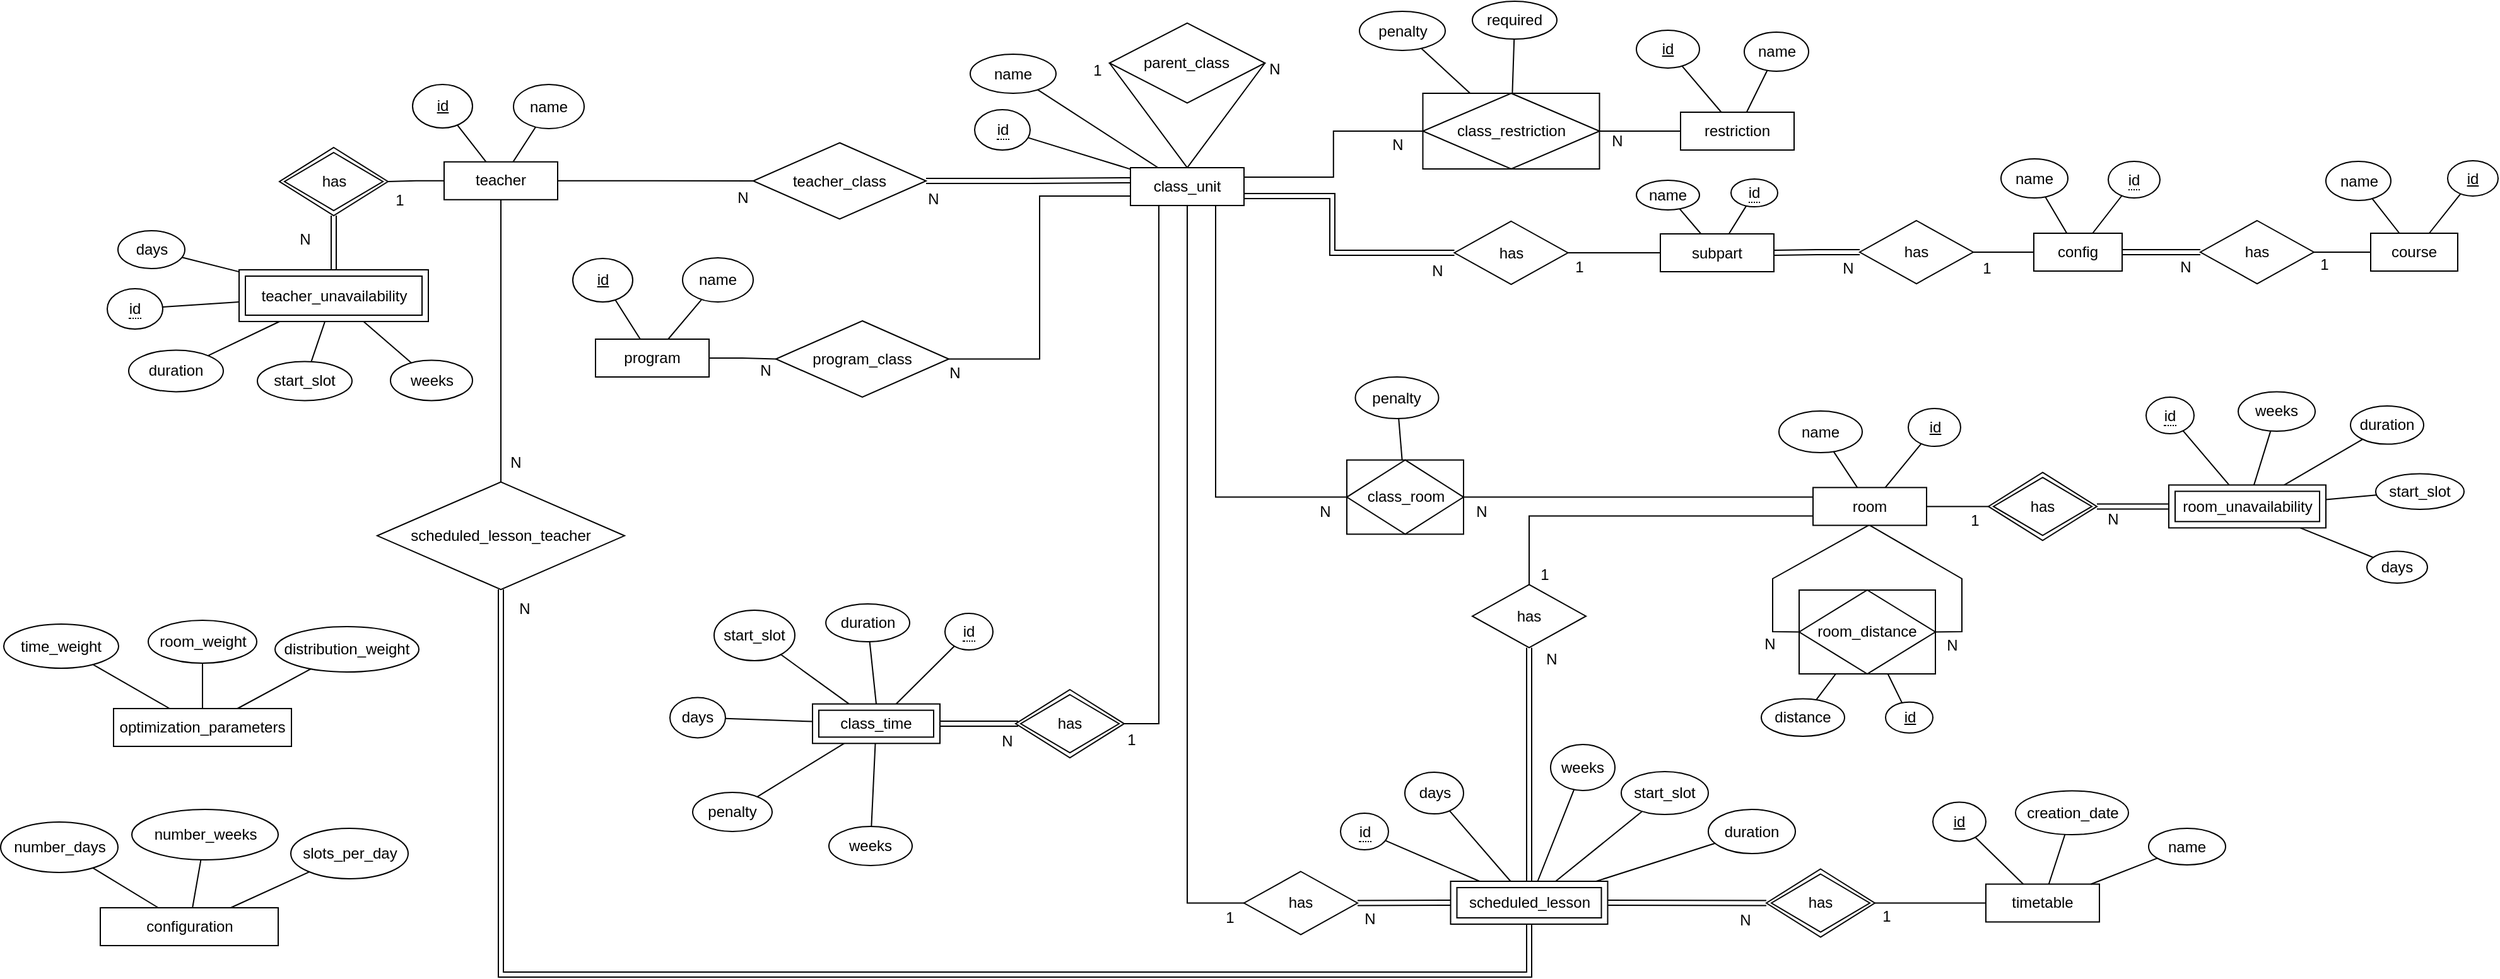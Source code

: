 <mxfile version="26.0.16">
  <diagram name="Page-1" id="pkXf-up6cnqvc38uH5pA">
    <mxGraphModel dx="1434" dy="367" grid="0" gridSize="10" guides="1" tooltips="1" connect="1" arrows="1" fold="1" page="1" pageScale="1" pageWidth="827" pageHeight="1169" math="0" shadow="0">
      <root>
        <mxCell id="0" />
        <mxCell id="1" parent="0" />
        <mxCell id="RfgUkLckM-XOD2t2Phgp-1" value="teacher" style="rounded=0;whiteSpace=wrap;html=1;" parent="1" vertex="1">
          <mxGeometry x="-413" y="139.38" width="90" height="30" as="geometry" />
        </mxCell>
        <mxCell id="RfgUkLckM-XOD2t2Phgp-3" value="timetable" style="rounded=0;whiteSpace=wrap;html=1;" parent="1" vertex="1">
          <mxGeometry x="809" y="712.25" width="90" height="30" as="geometry" />
        </mxCell>
        <mxCell id="RfgUkLckM-XOD2t2Phgp-4" value="name" style="ellipse;whiteSpace=wrap;html=1;" parent="1" vertex="1">
          <mxGeometry x="-358" y="78" width="56" height="35" as="geometry" />
        </mxCell>
        <mxCell id="RfgUkLckM-XOD2t2Phgp-5" value="&lt;u&gt;id&lt;/u&gt;" style="ellipse;whiteSpace=wrap;html=1;" parent="1" vertex="1">
          <mxGeometry x="-438" y="78" width="47.5" height="34.5" as="geometry" />
        </mxCell>
        <mxCell id="RfgUkLckM-XOD2t2Phgp-8" value="" style="endArrow=none;html=1;rounded=0;" parent="1" source="RfgUkLckM-XOD2t2Phgp-5" target="RfgUkLckM-XOD2t2Phgp-1" edge="1">
          <mxGeometry width="50" height="50" relative="1" as="geometry">
            <mxPoint x="-448" y="159" as="sourcePoint" />
            <mxPoint x="-398" y="159" as="targetPoint" />
          </mxGeometry>
        </mxCell>
        <mxCell id="RfgUkLckM-XOD2t2Phgp-9" value="" style="endArrow=none;html=1;rounded=0;" parent="1" source="RfgUkLckM-XOD2t2Phgp-4" target="RfgUkLckM-XOD2t2Phgp-1" edge="1">
          <mxGeometry width="50" height="50" relative="1" as="geometry">
            <mxPoint x="-329.118" y="101.647" as="sourcePoint" />
            <mxPoint x="-364" y="144" as="targetPoint" />
          </mxGeometry>
        </mxCell>
        <mxCell id="RfgUkLckM-XOD2t2Phgp-14" value="&lt;u&gt;id&lt;/u&gt;" style="ellipse;whiteSpace=wrap;html=1;" parent="1" vertex="1">
          <mxGeometry x="767" y="647.25" width="42" height="31" as="geometry" />
        </mxCell>
        <mxCell id="RfgUkLckM-XOD2t2Phgp-19" value="" style="endArrow=none;html=1;rounded=0;" parent="1" source="RfgUkLckM-XOD2t2Phgp-14" target="RfgUkLckM-XOD2t2Phgp-3" edge="1">
          <mxGeometry width="50" height="50" relative="1" as="geometry">
            <mxPoint x="249" y="1077.25" as="sourcePoint" />
            <mxPoint x="251" y="1107.25" as="targetPoint" />
          </mxGeometry>
        </mxCell>
        <mxCell id="bcXNtD89giMIb3jXFdts-14" value="&lt;u&gt;id&lt;/u&gt;" style="ellipse;whiteSpace=wrap;html=1;" parent="1" vertex="1">
          <mxGeometry x="1175" y="138.5" width="40" height="28" as="geometry" />
        </mxCell>
        <mxCell id="bcXNtD89giMIb3jXFdts-15" value="" style="endArrow=none;html=1;rounded=0;" parent="1" source="bcXNtD89giMIb3jXFdts-14" target="_xr7IQGyZNPZx5lYoVPm-3" edge="1">
          <mxGeometry width="50" height="50" relative="1" as="geometry">
            <mxPoint x="471" y="284" as="sourcePoint" />
            <mxPoint x="436" y="340" as="targetPoint" />
          </mxGeometry>
        </mxCell>
        <mxCell id="jiQwkbqRdQQgW2EyC9Wi-4" style="edgeStyle=orthogonalEdgeStyle;rounded=0;orthogonalLoop=1;jettySize=auto;html=1;entryX=0;entryY=0.5;entryDx=0;entryDy=0;endArrow=none;startFill=0;exitX=1;exitY=0.5;exitDx=0;exitDy=0;" parent="1" source="_xr7IQGyZNPZx5lYoVPm-6" target="_xr7IQGyZNPZx5lYoVPm-3" edge="1">
          <mxGeometry relative="1" as="geometry">
            <mxPoint x="1066.0" y="211" as="sourcePoint" />
          </mxGeometry>
        </mxCell>
        <mxCell id="jiQwkbqRdQQgW2EyC9Wi-11" value="N" style="text;html=1;align=center;verticalAlign=middle;whiteSpace=wrap;rounded=0;" parent="1" vertex="1">
          <mxGeometry x="362.75" y="213" width="22.5" height="25" as="geometry" />
        </mxCell>
        <mxCell id="CwpDE3YvrMXc87gRrV8c-2" value="restriction" style="rounded=0;whiteSpace=wrap;html=1;" parent="1" vertex="1">
          <mxGeometry x="567" y="100" width="90" height="30" as="geometry" />
        </mxCell>
        <mxCell id="CwpDE3YvrMXc87gRrV8c-5" value="" style="endArrow=none;html=1;rounded=0;exitX=0;exitY=0.5;exitDx=0;exitDy=0;edgeStyle=orthogonalEdgeStyle;entryX=1;entryY=0.25;entryDx=0;entryDy=0;" parent="1" source="DnB-IcPGnR8jbc4Zhwd8-31" target="_xr7IQGyZNPZx5lYoVPm-7" edge="1">
          <mxGeometry width="50" height="50" relative="1" as="geometry">
            <mxPoint x="355.0" y="115.005" as="sourcePoint" />
            <mxPoint x="234.0" y="149.25" as="targetPoint" />
          </mxGeometry>
        </mxCell>
        <mxCell id="CwpDE3YvrMXc87gRrV8c-6" value="" style="endArrow=none;html=1;rounded=0;entryX=0;entryY=0.5;entryDx=0;entryDy=0;edgeStyle=orthogonalEdgeStyle;exitX=1;exitY=0.5;exitDx=0;exitDy=0;" parent="1" source="DnB-IcPGnR8jbc4Zhwd8-31" target="CwpDE3YvrMXc87gRrV8c-2" edge="1">
          <mxGeometry width="50" height="50" relative="1" as="geometry">
            <mxPoint x="510.5" y="115.005" as="sourcePoint" />
            <mxPoint x="260" y="100" as="targetPoint" />
          </mxGeometry>
        </mxCell>
        <mxCell id="CwpDE3YvrMXc87gRrV8c-9" value="&lt;u&gt;id&lt;/u&gt;" style="ellipse;whiteSpace=wrap;html=1;" parent="1" vertex="1">
          <mxGeometry x="532" y="35" width="50" height="30" as="geometry" />
        </mxCell>
        <mxCell id="CwpDE3YvrMXc87gRrV8c-10" value="" style="endArrow=none;html=1;rounded=0;" parent="1" source="CwpDE3YvrMXc87gRrV8c-9" target="CwpDE3YvrMXc87gRrV8c-2" edge="1">
          <mxGeometry width="50" height="50" relative="1" as="geometry">
            <mxPoint x="299" y="51" as="sourcePoint" />
            <mxPoint x="349" y="1" as="targetPoint" />
          </mxGeometry>
        </mxCell>
        <mxCell id="CwpDE3YvrMXc87gRrV8c-11" value="name" style="ellipse;whiteSpace=wrap;html=1;" parent="1" vertex="1">
          <mxGeometry x="617.5" y="36.5" width="51" height="31" as="geometry" />
        </mxCell>
        <mxCell id="CwpDE3YvrMXc87gRrV8c-12" value="" style="endArrow=none;html=1;rounded=0;" parent="1" source="CwpDE3YvrMXc87gRrV8c-11" target="CwpDE3YvrMXc87gRrV8c-2" edge="1">
          <mxGeometry width="50" height="50" relative="1" as="geometry">
            <mxPoint x="-17" y="-57" as="sourcePoint" />
            <mxPoint x="65" y="-14" as="targetPoint" />
          </mxGeometry>
        </mxCell>
        <mxCell id="xcnXYv3SaFBbOcyUdqIz-3" value="N" style="text;html=1;align=center;verticalAlign=middle;whiteSpace=wrap;rounded=0;" parent="1" vertex="1">
          <mxGeometry x="330.5" y="113" width="23.5" height="25.5" as="geometry" />
        </mxCell>
        <mxCell id="xcnXYv3SaFBbOcyUdqIz-4" value="N" style="text;html=1;align=center;verticalAlign=middle;whiteSpace=wrap;rounded=0;" parent="1" vertex="1">
          <mxGeometry x="506" y="113" width="22" height="20" as="geometry" />
        </mxCell>
        <mxCell id="xcnXYv3SaFBbOcyUdqIz-6" value="room" style="rounded=0;whiteSpace=wrap;html=1;" parent="1" vertex="1">
          <mxGeometry x="672" y="397.69" width="90" height="30" as="geometry" />
        </mxCell>
        <mxCell id="xcnXYv3SaFBbOcyUdqIz-7" value="&lt;u&gt;id&lt;/u&gt;" style="ellipse;whiteSpace=wrap;html=1;" parent="1" vertex="1">
          <mxGeometry x="747.5" y="335" width="41.5" height="30" as="geometry" />
        </mxCell>
        <mxCell id="xcnXYv3SaFBbOcyUdqIz-8" value="" style="endArrow=none;html=1;rounded=0;" parent="1" source="xcnXYv3SaFBbOcyUdqIz-7" target="xcnXYv3SaFBbOcyUdqIz-6" edge="1">
          <mxGeometry width="50" height="50" relative="1" as="geometry">
            <mxPoint x="572" y="417.69" as="sourcePoint" />
            <mxPoint x="632" y="445.69" as="targetPoint" />
          </mxGeometry>
        </mxCell>
        <mxCell id="xcnXYv3SaFBbOcyUdqIz-10" value="" style="endArrow=none;html=1;rounded=0;exitX=0.5;exitY=1;exitDx=0;exitDy=0;entryX=0;entryY=0.5;entryDx=0;entryDy=0;" parent="1" target="DnB-IcPGnR8jbc4Zhwd8-32" edge="1">
          <mxGeometry width="50" height="50" relative="1" as="geometry">
            <mxPoint x="716" y="427.69" as="sourcePoint" />
            <mxPoint x="652" y="506.375" as="targetPoint" />
            <Array as="points">
              <mxPoint x="640" y="470" />
              <mxPoint x="640" y="512" />
            </Array>
          </mxGeometry>
        </mxCell>
        <mxCell id="xcnXYv3SaFBbOcyUdqIz-16" value="" style="endArrow=none;html=1;rounded=0;entryX=1;entryY=0.5;entryDx=0;entryDy=0;edgeStyle=orthogonalEdgeStyle;exitX=0;exitY=0.5;exitDx=0;exitDy=0;" parent="1" source="DnB-IcPGnR8jbc4Zhwd8-22" target="xcnXYv3SaFBbOcyUdqIz-6" edge="1">
          <mxGeometry width="50" height="50" relative="1" as="geometry">
            <mxPoint x="807.5" y="412.69" as="sourcePoint" />
            <mxPoint x="282" y="388.19" as="targetPoint" />
          </mxGeometry>
        </mxCell>
        <mxCell id="xcnXYv3SaFBbOcyUdqIz-18" value="N" style="text;html=1;align=center;verticalAlign=middle;whiteSpace=wrap;rounded=0;" parent="1" vertex="1">
          <mxGeometry x="897" y="409" width="25.5" height="28.69" as="geometry" />
        </mxCell>
        <mxCell id="xcnXYv3SaFBbOcyUdqIz-19" value="1" style="text;html=1;align=center;verticalAlign=middle;whiteSpace=wrap;rounded=0;" parent="1" vertex="1">
          <mxGeometry x="790" y="410" width="21" height="27.69" as="geometry" />
        </mxCell>
        <mxCell id="xcnXYv3SaFBbOcyUdqIz-20" value="start_slot" style="ellipse;whiteSpace=wrap;html=1;" parent="1" vertex="1">
          <mxGeometry x="1118" y="386.69" width="70" height="28.31" as="geometry" />
        </mxCell>
        <mxCell id="xcnXYv3SaFBbOcyUdqIz-21" value="duration" style="ellipse;whiteSpace=wrap;html=1;" parent="1" vertex="1">
          <mxGeometry x="1098" y="333" width="58" height="30.31" as="geometry" />
        </mxCell>
        <mxCell id="xcnXYv3SaFBbOcyUdqIz-22" value="weeks" style="ellipse;whiteSpace=wrap;html=1;" parent="1" vertex="1">
          <mxGeometry x="1009" y="321.69" width="61" height="31.31" as="geometry" />
        </mxCell>
        <mxCell id="xcnXYv3SaFBbOcyUdqIz-23" value="" style="endArrow=none;html=1;rounded=0;" parent="1" source="xcnXYv3SaFBbOcyUdqIz-22" target="DnB-IcPGnR8jbc4Zhwd8-23" edge="1">
          <mxGeometry width="50" height="50" relative="1" as="geometry">
            <mxPoint x="892" y="207.69" as="sourcePoint" />
            <mxPoint x="1033.655" y="395.19" as="targetPoint" />
          </mxGeometry>
        </mxCell>
        <mxCell id="xcnXYv3SaFBbOcyUdqIz-24" value="" style="endArrow=none;html=1;rounded=0;" parent="1" source="xcnXYv3SaFBbOcyUdqIz-21" target="DnB-IcPGnR8jbc4Zhwd8-23" edge="1">
          <mxGeometry width="50" height="50" relative="1" as="geometry">
            <mxPoint x="1032" y="307.69" as="sourcePoint" />
            <mxPoint x="1083.778" y="395.19" as="targetPoint" />
          </mxGeometry>
        </mxCell>
        <mxCell id="xcnXYv3SaFBbOcyUdqIz-25" value="" style="endArrow=none;html=1;rounded=0;" parent="1" source="xcnXYv3SaFBbOcyUdqIz-20" target="DnB-IcPGnR8jbc4Zhwd8-23" edge="1">
          <mxGeometry width="50" height="50" relative="1" as="geometry">
            <mxPoint x="986" y="356.69" as="sourcePoint" />
            <mxPoint x="1102" y="419.982" as="targetPoint" />
          </mxGeometry>
        </mxCell>
        <mxCell id="xcnXYv3SaFBbOcyUdqIz-26" value="N" style="text;html=1;align=center;verticalAlign=middle;whiteSpace=wrap;rounded=0;" parent="1" vertex="1">
          <mxGeometry x="628" y="511" width="20" height="22.5" as="geometry" />
        </mxCell>
        <mxCell id="xcnXYv3SaFBbOcyUdqIz-27" value="N" style="text;html=1;align=center;verticalAlign=middle;whiteSpace=wrap;rounded=0;" parent="1" vertex="1">
          <mxGeometry x="773.5" y="511" width="16.5" height="23.5" as="geometry" />
        </mxCell>
        <mxCell id="xcnXYv3SaFBbOcyUdqIz-33" style="edgeStyle=orthogonalEdgeStyle;rounded=0;orthogonalLoop=1;jettySize=auto;html=1;endArrow=none;startFill=0;entryX=0;entryY=0.5;entryDx=0;entryDy=0;shape=link;exitX=1;exitY=0.75;exitDx=0;exitDy=0;" parent="1" source="_xr7IQGyZNPZx5lYoVPm-7" target="_xr7IQGyZNPZx5lYoVPm-4" edge="1">
          <mxGeometry relative="1" as="geometry">
            <mxPoint x="241" y="203" as="sourcePoint" />
            <mxPoint x="389.75" y="212.0" as="targetPoint" />
            <Array as="points">
              <mxPoint x="291" y="167" />
              <mxPoint x="291" y="212" />
            </Array>
          </mxGeometry>
        </mxCell>
        <mxCell id="xcnXYv3SaFBbOcyUdqIz-34" value="1" style="text;html=1;align=center;verticalAlign=middle;whiteSpace=wrap;rounded=0;" parent="1" vertex="1">
          <mxGeometry x="477" y="210" width="20" height="26" as="geometry" />
        </mxCell>
        <mxCell id="xcnXYv3SaFBbOcyUdqIz-41" value="creation_date" style="ellipse;whiteSpace=wrap;html=1;" parent="1" vertex="1">
          <mxGeometry x="832.5" y="638.25" width="89.5" height="34.75" as="geometry" />
        </mxCell>
        <mxCell id="xcnXYv3SaFBbOcyUdqIz-42" value="" style="endArrow=none;html=1;rounded=0;" parent="1" source="RfgUkLckM-XOD2t2Phgp-3" target="xcnXYv3SaFBbOcyUdqIz-41" edge="1">
          <mxGeometry width="50" height="50" relative="1" as="geometry">
            <mxPoint x="229" y="1127.25" as="sourcePoint" />
            <mxPoint x="162" y="1170.25" as="targetPoint" />
          </mxGeometry>
        </mxCell>
        <mxCell id="xcnXYv3SaFBbOcyUdqIz-44" value="" style="endArrow=none;html=1;rounded=0;" parent="1" source="DnB-IcPGnR8jbc4Zhwd8-24" target="DnB-IcPGnR8jbc4Zhwd8-23" edge="1">
          <mxGeometry width="50" height="50" relative="1" as="geometry">
            <mxPoint x="978.883" y="355.054" as="sourcePoint" />
            <mxPoint x="1013.184" y="395.19" as="targetPoint" />
          </mxGeometry>
        </mxCell>
        <mxCell id="xcnXYv3SaFBbOcyUdqIz-53" value="N" style="text;html=1;align=center;verticalAlign=middle;whiteSpace=wrap;rounded=0;" parent="1" vertex="1">
          <mxGeometry x="606" y="729" width="25" height="24.25" as="geometry" />
        </mxCell>
        <mxCell id="xcnXYv3SaFBbOcyUdqIz-54" value="1" style="text;html=1;align=center;verticalAlign=middle;whiteSpace=wrap;rounded=0;" parent="1" vertex="1">
          <mxGeometry x="719" y="725.25" width="23" height="25.75" as="geometry" />
        </mxCell>
        <mxCell id="xcnXYv3SaFBbOcyUdqIz-56" value="start_slot" style="ellipse;whiteSpace=wrap;html=1;" parent="1" vertex="1">
          <mxGeometry x="-561" y="297.69" width="75" height="31" as="geometry" />
        </mxCell>
        <mxCell id="xcnXYv3SaFBbOcyUdqIz-57" value="duration" style="ellipse;whiteSpace=wrap;html=1;" parent="1" vertex="1">
          <mxGeometry x="-663" y="288.69" width="75" height="33" as="geometry" />
        </mxCell>
        <mxCell id="xcnXYv3SaFBbOcyUdqIz-58" value="weeks" style="ellipse;whiteSpace=wrap;html=1;" parent="1" vertex="1">
          <mxGeometry x="-455.5" y="296.69" width="65" height="32" as="geometry" />
        </mxCell>
        <mxCell id="xcnXYv3SaFBbOcyUdqIz-59" value="" style="endArrow=none;html=1;rounded=0;" parent="1" source="xcnXYv3SaFBbOcyUdqIz-58" target="DnB-IcPGnR8jbc4Zhwd8-19" edge="1">
          <mxGeometry width="50" height="50" relative="1" as="geometry">
            <mxPoint x="-632.5" y="47.75" as="sourcePoint" />
            <mxPoint x="-492.651" y="267.75" as="targetPoint" />
          </mxGeometry>
        </mxCell>
        <mxCell id="xcnXYv3SaFBbOcyUdqIz-60" value="" style="endArrow=none;html=1;rounded=0;" parent="1" source="xcnXYv3SaFBbOcyUdqIz-57" target="DnB-IcPGnR8jbc4Zhwd8-19" edge="1">
          <mxGeometry width="50" height="50" relative="1" as="geometry">
            <mxPoint x="-492.5" y="147.75" as="sourcePoint" />
            <mxPoint x="-538.681" y="267.75" as="targetPoint" />
          </mxGeometry>
        </mxCell>
        <mxCell id="xcnXYv3SaFBbOcyUdqIz-61" value="" style="endArrow=none;html=1;rounded=0;" parent="1" source="xcnXYv3SaFBbOcyUdqIz-56" target="DnB-IcPGnR8jbc4Zhwd8-19" edge="1">
          <mxGeometry width="50" height="50" relative="1" as="geometry">
            <mxPoint x="-523.405" y="322.216" as="sourcePoint" />
            <mxPoint x="-511.312" y="267.75" as="targetPoint" />
          </mxGeometry>
        </mxCell>
        <mxCell id="xcnXYv3SaFBbOcyUdqIz-63" value="" style="endArrow=none;html=1;rounded=0;" parent="1" source="DnB-IcPGnR8jbc4Zhwd8-20" target="DnB-IcPGnR8jbc4Zhwd8-19" edge="1">
          <mxGeometry width="50" height="50" relative="1" as="geometry">
            <mxPoint x="-646.061" y="254.839" as="sourcePoint" />
            <mxPoint x="-581" y="253.032" as="targetPoint" />
          </mxGeometry>
        </mxCell>
        <mxCell id="xcnXYv3SaFBbOcyUdqIz-65" style="edgeStyle=orthogonalEdgeStyle;rounded=0;orthogonalLoop=1;jettySize=auto;html=1;endArrow=none;startFill=0;exitX=0;exitY=0.5;exitDx=0;exitDy=0;entryX=1;entryY=0.5;entryDx=0;entryDy=0;" parent="1" source="RfgUkLckM-XOD2t2Phgp-1" target="DnB-IcPGnR8jbc4Zhwd8-17" edge="1">
          <mxGeometry relative="1" as="geometry">
            <mxPoint x="-181" y="384" as="sourcePoint" />
            <mxPoint x="-455" y="159.38" as="targetPoint" />
          </mxGeometry>
        </mxCell>
        <mxCell id="xcnXYv3SaFBbOcyUdqIz-67" value="1" style="text;html=1;align=center;verticalAlign=middle;whiteSpace=wrap;rounded=0;" parent="1" vertex="1">
          <mxGeometry x="-463" y="155" width="30" height="30" as="geometry" />
        </mxCell>
        <mxCell id="xcnXYv3SaFBbOcyUdqIz-68" value="N" style="text;html=1;align=center;verticalAlign=middle;whiteSpace=wrap;rounded=0;" parent="1" vertex="1">
          <mxGeometry x="-538.5" y="186" width="30" height="30" as="geometry" />
        </mxCell>
        <mxCell id="loU6qst1gXyBOw2LhkFR-6" style="edgeStyle=orthogonalEdgeStyle;rounded=0;orthogonalLoop=1;jettySize=auto;html=1;endArrow=none;startFill=0;entryX=0;entryY=0.5;entryDx=0;entryDy=0;exitX=1;exitY=0.5;exitDx=0;exitDy=0;" parent="1" source="_xr7IQGyZNPZx5lYoVPm-5" target="_xr7IQGyZNPZx5lYoVPm-2" edge="1">
          <mxGeometry relative="1" as="geometry">
            <mxPoint x="801.0" y="211" as="sourcePoint" />
            <mxPoint x="847" y="211.5" as="targetPoint" />
          </mxGeometry>
        </mxCell>
        <mxCell id="loU6qst1gXyBOw2LhkFR-9" style="edgeStyle=orthogonalEdgeStyle;rounded=0;orthogonalLoop=1;jettySize=auto;html=1;endArrow=none;startFill=0;exitX=1;exitY=0.5;exitDx=0;exitDy=0;entryX=0;entryY=0.5;entryDx=0;entryDy=0;" parent="1" source="_xr7IQGyZNPZx5lYoVPm-4" target="_xr7IQGyZNPZx5lYoVPm-1" edge="1">
          <mxGeometry relative="1" as="geometry">
            <mxPoint x="475.75" y="212.0" as="sourcePoint" />
            <mxPoint x="557" y="213" as="targetPoint" />
          </mxGeometry>
        </mxCell>
        <mxCell id="loU6qst1gXyBOw2LhkFR-10" value="N" style="text;html=1;align=center;verticalAlign=middle;whiteSpace=wrap;rounded=0;" parent="1" vertex="1">
          <mxGeometry x="687" y="210.5" width="26" height="27" as="geometry" />
        </mxCell>
        <mxCell id="loU6qst1gXyBOw2LhkFR-11" value="1" style="text;html=1;align=center;verticalAlign=middle;whiteSpace=wrap;rounded=0;" parent="1" vertex="1">
          <mxGeometry x="799" y="210" width="22" height="27" as="geometry" />
        </mxCell>
        <mxCell id="loU6qst1gXyBOw2LhkFR-12" value="N" style="text;html=1;align=center;verticalAlign=middle;whiteSpace=wrap;rounded=0;" parent="1" vertex="1">
          <mxGeometry x="954" y="208" width="27" height="29" as="geometry" />
        </mxCell>
        <mxCell id="loU6qst1gXyBOw2LhkFR-13" value="1" style="text;html=1;align=center;verticalAlign=middle;whiteSpace=wrap;rounded=0;" parent="1" vertex="1">
          <mxGeometry x="1066" y="206" width="23" height="30" as="geometry" />
        </mxCell>
        <mxCell id="loU6qst1gXyBOw2LhkFR-14" value="optimization_parameters" style="rounded=0;whiteSpace=wrap;html=1;" parent="1" vertex="1">
          <mxGeometry x="-675" y="573" width="141" height="30" as="geometry" />
        </mxCell>
        <mxCell id="loU6qst1gXyBOw2LhkFR-15" value="time_weight" style="ellipse;whiteSpace=wrap;html=1;" parent="1" vertex="1">
          <mxGeometry x="-762" y="506" width="91" height="35" as="geometry" />
        </mxCell>
        <mxCell id="loU6qst1gXyBOw2LhkFR-16" value="" style="endArrow=none;html=1;rounded=0;" parent="1" source="loU6qst1gXyBOw2LhkFR-15" target="loU6qst1gXyBOw2LhkFR-14" edge="1">
          <mxGeometry width="50" height="50" relative="1" as="geometry">
            <mxPoint x="-727" y="205" as="sourcePoint" />
            <mxPoint x="-641" y="248" as="targetPoint" />
          </mxGeometry>
        </mxCell>
        <mxCell id="loU6qst1gXyBOw2LhkFR-17" value="room_weight" style="ellipse;whiteSpace=wrap;html=1;" parent="1" vertex="1">
          <mxGeometry x="-647.5" y="503" width="86" height="34" as="geometry" />
        </mxCell>
        <mxCell id="loU6qst1gXyBOw2LhkFR-19" value="distribution_weight" style="ellipse;whiteSpace=wrap;html=1;" parent="1" vertex="1">
          <mxGeometry x="-547" y="508" width="114" height="36" as="geometry" />
        </mxCell>
        <mxCell id="loU6qst1gXyBOw2LhkFR-20" value="" style="endArrow=none;html=1;rounded=0;entryX=0.5;entryY=0;entryDx=0;entryDy=0;" parent="1" source="loU6qst1gXyBOw2LhkFR-17" target="loU6qst1gXyBOw2LhkFR-14" edge="1">
          <mxGeometry width="50" height="50" relative="1" as="geometry">
            <mxPoint x="-669" y="550" as="sourcePoint" />
            <mxPoint x="-618" y="583" as="targetPoint" />
          </mxGeometry>
        </mxCell>
        <mxCell id="loU6qst1gXyBOw2LhkFR-21" value="" style="endArrow=none;html=1;rounded=0;" parent="1" source="loU6qst1gXyBOw2LhkFR-19" target="loU6qst1gXyBOw2LhkFR-14" edge="1">
          <mxGeometry width="50" height="50" relative="1" as="geometry">
            <mxPoint x="-593" y="553" as="sourcePoint" />
            <mxPoint x="-594" y="583" as="targetPoint" />
          </mxGeometry>
        </mxCell>
        <mxCell id="loU6qst1gXyBOw2LhkFR-23" value="" style="endArrow=none;html=1;rounded=0;" parent="1" source="DnB-IcPGnR8jbc4Zhwd8-27" target="DnB-IcPGnR8jbc4Zhwd8-26" edge="1">
          <mxGeometry width="50" height="50" relative="1" as="geometry">
            <mxPoint x="327.029" y="677.653" as="sourcePoint" />
            <mxPoint x="410.505" y="712.25" as="targetPoint" />
          </mxGeometry>
        </mxCell>
        <mxCell id="loU6qst1gXyBOw2LhkFR-24" value="days" style="ellipse;whiteSpace=wrap;html=1;" parent="1" vertex="1">
          <mxGeometry x="348.5" y="623.5" width="46.5" height="33" as="geometry" />
        </mxCell>
        <mxCell id="loU6qst1gXyBOw2LhkFR-25" value="weeks" style="ellipse;whiteSpace=wrap;html=1;" parent="1" vertex="1">
          <mxGeometry x="464" y="601.5" width="51" height="36.5" as="geometry" />
        </mxCell>
        <mxCell id="loU6qst1gXyBOw2LhkFR-26" value="start_slot" style="ellipse;whiteSpace=wrap;html=1;" parent="1" vertex="1">
          <mxGeometry x="520" y="623" width="69" height="34" as="geometry" />
        </mxCell>
        <mxCell id="loU6qst1gXyBOw2LhkFR-27" value="configuration" style="rounded=0;whiteSpace=wrap;html=1;" parent="1" vertex="1">
          <mxGeometry x="-685.5" y="731" width="141" height="30" as="geometry" />
        </mxCell>
        <mxCell id="loU6qst1gXyBOw2LhkFR-28" value="slots_per_day" style="ellipse;whiteSpace=wrap;html=1;" parent="1" vertex="1">
          <mxGeometry x="-534.5" y="668" width="93" height="40" as="geometry" />
        </mxCell>
        <mxCell id="loU6qst1gXyBOw2LhkFR-30" value="" style="endArrow=none;html=1;rounded=0;" parent="1" source="loU6qst1gXyBOw2LhkFR-28" target="loU6qst1gXyBOw2LhkFR-27" edge="1">
          <mxGeometry width="50" height="50" relative="1" as="geometry">
            <mxPoint x="-673.5" y="561" as="sourcePoint" />
            <mxPoint x="-622.5" y="594" as="targetPoint" />
          </mxGeometry>
        </mxCell>
        <mxCell id="loU6qst1gXyBOw2LhkFR-31" value="" style="endArrow=none;html=1;rounded=0;" parent="1" source="loU6qst1gXyBOw2LhkFR-24" target="DnB-IcPGnR8jbc4Zhwd8-26" edge="1">
          <mxGeometry width="50" height="50" relative="1" as="geometry">
            <mxPoint x="407" y="687.25" as="sourcePoint" />
            <mxPoint x="434.268" y="712.25" as="targetPoint" />
          </mxGeometry>
        </mxCell>
        <mxCell id="loU6qst1gXyBOw2LhkFR-32" value="" style="endArrow=none;html=1;rounded=0;" parent="1" source="loU6qst1gXyBOw2LhkFR-25" target="DnB-IcPGnR8jbc4Zhwd8-26" edge="1">
          <mxGeometry width="50" height="50" relative="1" as="geometry">
            <mxPoint x="468" y="680.25" as="sourcePoint" />
            <mxPoint x="452.715" y="712.25" as="targetPoint" />
          </mxGeometry>
        </mxCell>
        <mxCell id="loU6qst1gXyBOw2LhkFR-33" value="" style="endArrow=none;html=1;rounded=0;" parent="1" source="loU6qst1gXyBOw2LhkFR-26" target="DnB-IcPGnR8jbc4Zhwd8-26" edge="1">
          <mxGeometry width="50" height="50" relative="1" as="geometry">
            <mxPoint x="548" y="682.25" as="sourcePoint" />
            <mxPoint x="465.274" y="712.25" as="targetPoint" />
          </mxGeometry>
        </mxCell>
        <mxCell id="loU6qst1gXyBOw2LhkFR-34" value="number_days" style="ellipse;whiteSpace=wrap;html=1;" parent="1" vertex="1">
          <mxGeometry x="-764.5" y="663" width="93" height="40" as="geometry" />
        </mxCell>
        <mxCell id="loU6qst1gXyBOw2LhkFR-35" value="" style="endArrow=none;html=1;rounded=0;" parent="1" source="loU6qst1gXyBOw2LhkFR-34" target="loU6qst1gXyBOw2LhkFR-27" edge="1">
          <mxGeometry width="50" height="50" relative="1" as="geometry">
            <mxPoint x="-665.5" y="710" as="sourcePoint" />
            <mxPoint x="-624.5" y="741" as="targetPoint" />
          </mxGeometry>
        </mxCell>
        <mxCell id="loU6qst1gXyBOw2LhkFR-36" value="number_weeks" style="ellipse;whiteSpace=wrap;html=1;" parent="1" vertex="1">
          <mxGeometry x="-660.5" y="653" width="116" height="40" as="geometry" />
        </mxCell>
        <mxCell id="loU6qst1gXyBOw2LhkFR-37" value="" style="endArrow=none;html=1;rounded=0;" parent="1" source="loU6qst1gXyBOw2LhkFR-36" target="loU6qst1gXyBOw2LhkFR-27" edge="1">
          <mxGeometry width="50" height="50" relative="1" as="geometry">
            <mxPoint x="-586.5" y="696" as="sourcePoint" />
            <mxPoint x="-592.5" y="748" as="targetPoint" />
          </mxGeometry>
        </mxCell>
        <mxCell id="loU6qst1gXyBOw2LhkFR-43" style="edgeStyle=orthogonalEdgeStyle;rounded=0;orthogonalLoop=1;jettySize=auto;html=1;endArrow=none;startFill=0;entryX=1;entryY=0.5;entryDx=0;entryDy=0;exitX=0.25;exitY=1;exitDx=0;exitDy=0;" parent="1" source="_xr7IQGyZNPZx5lYoVPm-7" target="DnB-IcPGnR8jbc4Zhwd8-34" edge="1">
          <mxGeometry relative="1" as="geometry">
            <mxPoint x="147.0" y="180" as="sourcePoint" />
            <mxPoint x="125.5" y="477" as="targetPoint" />
          </mxGeometry>
        </mxCell>
        <mxCell id="loU6qst1gXyBOw2LhkFR-44" style="edgeStyle=orthogonalEdgeStyle;rounded=0;orthogonalLoop=1;jettySize=auto;html=1;endArrow=none;startFill=0;entryX=0;entryY=0.5;entryDx=0;entryDy=0;exitX=0.75;exitY=1;exitDx=0;exitDy=0;" parent="1" source="_xr7IQGyZNPZx5lYoVPm-7" target="DnB-IcPGnR8jbc4Zhwd8-33" edge="1">
          <mxGeometry relative="1" as="geometry">
            <mxPoint x="205" y="180" as="sourcePoint" />
            <mxPoint x="276" y="406.005" as="targetPoint" />
          </mxGeometry>
        </mxCell>
        <mxCell id="loU6qst1gXyBOw2LhkFR-47" value="1" style="text;html=1;align=center;verticalAlign=middle;whiteSpace=wrap;rounded=0;" parent="1" vertex="1">
          <mxGeometry x="122" y="588.5" width="20" height="19.5" as="geometry" />
        </mxCell>
        <mxCell id="loU6qst1gXyBOw2LhkFR-48" value="N" style="text;html=1;align=center;verticalAlign=middle;whiteSpace=wrap;rounded=0;" parent="1" vertex="1">
          <mxGeometry x="22" y="588.5" width="23" height="21.5" as="geometry" />
        </mxCell>
        <mxCell id="loU6qst1gXyBOw2LhkFR-51" value="penalty" style="ellipse;whiteSpace=wrap;html=1;" parent="1" vertex="1">
          <mxGeometry x="309.25" y="310" width="66" height="33" as="geometry" />
        </mxCell>
        <mxCell id="loU6qst1gXyBOw2LhkFR-52" value="" style="endArrow=none;html=1;rounded=0;" parent="1" source="loU6qst1gXyBOw2LhkFR-51" target="DnB-IcPGnR8jbc4Zhwd8-33" edge="1">
          <mxGeometry width="50" height="50" relative="1" as="geometry">
            <mxPoint x="-148.5" y="143" as="sourcePoint" />
            <mxPoint x="344.152" y="377.676" as="targetPoint" />
          </mxGeometry>
        </mxCell>
        <mxCell id="loU6qst1gXyBOw2LhkFR-53" value="days" style="ellipse;whiteSpace=wrap;html=1;" parent="1" vertex="1">
          <mxGeometry x="-234" y="564.19" width="44" height="32" as="geometry" />
        </mxCell>
        <mxCell id="loU6qst1gXyBOw2LhkFR-54" value="start_slot" style="ellipse;whiteSpace=wrap;html=1;" parent="1" vertex="1">
          <mxGeometry x="-199" y="495" width="64" height="40" as="geometry" />
        </mxCell>
        <mxCell id="loU6qst1gXyBOw2LhkFR-55" value="duration" style="ellipse;whiteSpace=wrap;html=1;" parent="1" vertex="1">
          <mxGeometry x="-110.44" y="490" width="66.44" height="30" as="geometry" />
        </mxCell>
        <mxCell id="loU6qst1gXyBOw2LhkFR-56" value="weeks" style="ellipse;whiteSpace=wrap;html=1;" parent="1" vertex="1">
          <mxGeometry x="-108" y="666.5" width="66" height="31" as="geometry" />
        </mxCell>
        <mxCell id="loU6qst1gXyBOw2LhkFR-57" value="penalty" style="ellipse;whiteSpace=wrap;html=1;" parent="1" vertex="1">
          <mxGeometry x="-216" y="639.5" width="63" height="31" as="geometry" />
        </mxCell>
        <mxCell id="loU6qst1gXyBOw2LhkFR-58" value="" style="endArrow=none;html=1;rounded=0;" parent="1" source="loU6qst1gXyBOw2LhkFR-53" target="DnB-IcPGnR8jbc4Zhwd8-30" edge="1">
          <mxGeometry width="50" height="50" relative="1" as="geometry">
            <mxPoint x="-72" y="437" as="sourcePoint" />
            <mxPoint x="-140.515" y="577.5" as="targetPoint" />
          </mxGeometry>
        </mxCell>
        <mxCell id="loU6qst1gXyBOw2LhkFR-59" value="" style="endArrow=none;html=1;rounded=0;" parent="1" source="loU6qst1gXyBOw2LhkFR-54" target="DnB-IcPGnR8jbc4Zhwd8-30" edge="1">
          <mxGeometry width="50" height="50" relative="1" as="geometry">
            <mxPoint x="-197" y="567" as="sourcePoint" />
            <mxPoint x="-98.307" y="577.5" as="targetPoint" />
          </mxGeometry>
        </mxCell>
        <mxCell id="loU6qst1gXyBOw2LhkFR-60" value="" style="endArrow=none;html=1;rounded=0;entryX=0.5;entryY=0;entryDx=0;entryDy=0;" parent="1" source="loU6qst1gXyBOw2LhkFR-55" target="DnB-IcPGnR8jbc4Zhwd8-30" edge="1">
          <mxGeometry width="50" height="50" relative="1" as="geometry">
            <mxPoint x="-112" y="568" as="sourcePoint" />
            <mxPoint x="-76.948" y="577.5" as="targetPoint" />
          </mxGeometry>
        </mxCell>
        <mxCell id="loU6qst1gXyBOw2LhkFR-61" value="" style="endArrow=none;html=1;rounded=0;" parent="1" source="loU6qst1gXyBOw2LhkFR-56" target="DnB-IcPGnR8jbc4Zhwd8-30" edge="1">
          <mxGeometry width="50" height="50" relative="1" as="geometry">
            <mxPoint x="-53" y="568" as="sourcePoint" />
            <mxPoint x="-54.789" y="577.5" as="targetPoint" />
          </mxGeometry>
        </mxCell>
        <mxCell id="loU6qst1gXyBOw2LhkFR-62" value="" style="endArrow=none;html=1;rounded=0;" parent="1" source="loU6qst1gXyBOw2LhkFR-57" target="DnB-IcPGnR8jbc4Zhwd8-30" edge="1">
          <mxGeometry width="50" height="50" relative="1" as="geometry">
            <mxPoint x="13" y="565" as="sourcePoint" />
            <mxPoint x="-145" y="601.475" as="targetPoint" />
          </mxGeometry>
        </mxCell>
        <mxCell id="loU6qst1gXyBOw2LhkFR-65" style="edgeStyle=orthogonalEdgeStyle;rounded=0;orthogonalLoop=1;jettySize=auto;html=1;endArrow=none;startFill=0;entryX=1;entryY=0.5;entryDx=0;entryDy=0;exitX=0;exitY=0.25;exitDx=0;exitDy=0;" parent="1" source="xcnXYv3SaFBbOcyUdqIz-6" target="DnB-IcPGnR8jbc4Zhwd8-33" edge="1">
          <mxGeometry relative="1" as="geometry">
            <mxPoint x="540" y="407.69" as="sourcePoint" />
            <mxPoint x="399.25" y="406.005" as="targetPoint" />
          </mxGeometry>
        </mxCell>
        <mxCell id="loU6qst1gXyBOw2LhkFR-66" value="has" style="shape=rhombus;perimeter=rhombusPerimeter;whiteSpace=wrap;html=1;align=center;" parent="1" vertex="1">
          <mxGeometry x="402" y="474.69" width="90" height="50" as="geometry" />
        </mxCell>
        <mxCell id="loU6qst1gXyBOw2LhkFR-67" style="edgeStyle=orthogonalEdgeStyle;rounded=0;orthogonalLoop=1;jettySize=auto;html=1;endArrow=none;startFill=0;exitX=0;exitY=0.75;exitDx=0;exitDy=0;entryX=0.5;entryY=0;entryDx=0;entryDy=0;" parent="1" source="xcnXYv3SaFBbOcyUdqIz-6" target="loU6qst1gXyBOw2LhkFR-66" edge="1">
          <mxGeometry relative="1" as="geometry">
            <mxPoint x="682" y="430.69" as="sourcePoint" />
            <mxPoint x="328" y="430.69" as="targetPoint" />
          </mxGeometry>
        </mxCell>
        <mxCell id="loU6qst1gXyBOw2LhkFR-69" value="N" style="text;html=1;align=center;verticalAlign=middle;whiteSpace=wrap;rounded=0;" parent="1" vertex="1">
          <mxGeometry x="275" y="408" width="21" height="18" as="geometry" />
        </mxCell>
        <mxCell id="loU6qst1gXyBOw2LhkFR-70" value="N" style="text;html=1;align=center;verticalAlign=middle;whiteSpace=wrap;rounded=0;" parent="1" vertex="1">
          <mxGeometry x="397" y="407" width="25" height="19" as="geometry" />
        </mxCell>
        <mxCell id="loU6qst1gXyBOw2LhkFR-72" value="1" style="text;html=1;align=center;verticalAlign=middle;whiteSpace=wrap;rounded=0;" parent="1" vertex="1">
          <mxGeometry x="445.75" y="455" width="27.25" height="24" as="geometry" />
        </mxCell>
        <mxCell id="loU6qst1gXyBOw2LhkFR-73" value="N" style="text;html=1;align=center;verticalAlign=middle;whiteSpace=wrap;rounded=0;movable=1;resizable=1;rotatable=1;deletable=1;editable=1;locked=0;connectable=1;" parent="1" vertex="1">
          <mxGeometry x="453.75" y="524.69" width="22" height="19" as="geometry" />
        </mxCell>
        <mxCell id="loU6qst1gXyBOw2LhkFR-74" value="penalty" style="ellipse;whiteSpace=wrap;html=1;" parent="1" vertex="1">
          <mxGeometry x="312.5" y="20" width="68" height="31" as="geometry" />
        </mxCell>
        <mxCell id="loU6qst1gXyBOw2LhkFR-75" value="required" style="ellipse;whiteSpace=wrap;html=1;" parent="1" vertex="1">
          <mxGeometry x="402" y="12" width="67" height="30" as="geometry" />
        </mxCell>
        <mxCell id="loU6qst1gXyBOw2LhkFR-76" value="" style="endArrow=none;html=1;rounded=0;" parent="1" source="loU6qst1gXyBOw2LhkFR-74" target="DnB-IcPGnR8jbc4Zhwd8-31" edge="1">
          <mxGeometry width="50" height="50" relative="1" as="geometry">
            <mxPoint x="157" y="104" as="sourcePoint" />
            <mxPoint x="405.637" y="90.012" as="targetPoint" />
          </mxGeometry>
        </mxCell>
        <mxCell id="loU6qst1gXyBOw2LhkFR-77" value="" style="endArrow=none;html=1;rounded=0;" parent="1" source="loU6qst1gXyBOw2LhkFR-75" target="DnB-IcPGnR8jbc4Zhwd8-31" edge="1">
          <mxGeometry width="50" height="50" relative="1" as="geometry">
            <mxPoint x="359" y="62" as="sourcePoint" />
            <mxPoint x="433.931" y="77.213" as="targetPoint" />
          </mxGeometry>
        </mxCell>
        <mxCell id="loU6qst1gXyBOw2LhkFR-81" value="" style="endArrow=none;html=1;rounded=0;" parent="1" source="_xr7IQGyZNPZx5lYoVPm-1" target="DnB-IcPGnR8jbc4Zhwd8-11" edge="1">
          <mxGeometry width="50" height="50" relative="1" as="geometry">
            <mxPoint x="609.063" y="194" as="sourcePoint" />
            <mxPoint x="661.618" y="174.566" as="targetPoint" />
          </mxGeometry>
        </mxCell>
        <mxCell id="loU6qst1gXyBOw2LhkFR-82" value="" style="endArrow=none;html=1;rounded=0;" parent="1" source="DnB-IcPGnR8jbc4Zhwd8-12" edge="1" target="_xr7IQGyZNPZx5lYoVPm-2">
          <mxGeometry width="50" height="50" relative="1" as="geometry">
            <mxPoint x="623" y="236" as="sourcePoint" />
            <mxPoint x="880.888" y="198" as="targetPoint" />
          </mxGeometry>
        </mxCell>
        <mxCell id="loU6qst1gXyBOw2LhkFR-83" value="has" style="shape=rhombus;perimeter=rhombusPerimeter;whiteSpace=wrap;html=1;align=center;" parent="1" vertex="1">
          <mxGeometry x="221" y="702.25" width="90" height="50" as="geometry" />
        </mxCell>
        <mxCell id="loU6qst1gXyBOw2LhkFR-85" style="edgeStyle=orthogonalEdgeStyle;rounded=0;orthogonalLoop=1;jettySize=auto;html=1;endArrow=none;startFill=0;exitX=0;exitY=0.5;exitDx=0;exitDy=0;entryX=0.5;entryY=1;entryDx=0;entryDy=0;" parent="1" source="loU6qst1gXyBOw2LhkFR-83" target="_xr7IQGyZNPZx5lYoVPm-7" edge="1">
          <mxGeometry relative="1" as="geometry">
            <mxPoint x="542" y="579" as="sourcePoint" />
            <mxPoint x="176" y="180" as="targetPoint" />
          </mxGeometry>
        </mxCell>
        <mxCell id="loU6qst1gXyBOw2LhkFR-86" value="1" style="text;html=1;align=center;verticalAlign=middle;whiteSpace=wrap;rounded=0;" parent="1" vertex="1">
          <mxGeometry x="198" y="725.75" width="24" height="26.25" as="geometry" />
        </mxCell>
        <mxCell id="loU6qst1gXyBOw2LhkFR-87" value="N" style="text;html=1;align=center;verticalAlign=middle;whiteSpace=wrap;rounded=0;" parent="1" vertex="1">
          <mxGeometry x="306.5" y="726" width="27.5" height="28.25" as="geometry" />
        </mxCell>
        <mxCell id="H9UFSPzHqqpShPV12_aN-1" value="distance" style="ellipse;whiteSpace=wrap;html=1;" parent="1" vertex="1">
          <mxGeometry x="631" y="565.19" width="66" height="29.81" as="geometry" />
        </mxCell>
        <mxCell id="H9UFSPzHqqpShPV12_aN-2" value="" style="endArrow=none;html=1;rounded=0;" parent="1" source="H9UFSPzHqqpShPV12_aN-1" target="DnB-IcPGnR8jbc4Zhwd8-32" edge="1">
          <mxGeometry width="50" height="50" relative="1" as="geometry">
            <mxPoint x="341" y="336.69" as="sourcePoint" />
            <mxPoint x="713.627" y="538.059" as="targetPoint" />
          </mxGeometry>
        </mxCell>
        <mxCell id="34NMFO7QnpSHcD-VDxKC-2" value="teacher_class" style="shape=rhombus;perimeter=rhombusPerimeter;whiteSpace=wrap;html=1;align=center;" parent="1" vertex="1">
          <mxGeometry x="-168" y="124.25" width="137" height="60.5" as="geometry" />
        </mxCell>
        <mxCell id="34NMFO7QnpSHcD-VDxKC-4" style="edgeStyle=orthogonalEdgeStyle;rounded=0;orthogonalLoop=1;jettySize=auto;html=1;endArrow=none;startFill=0;entryX=0;entryY=0.5;entryDx=0;entryDy=0;exitX=1;exitY=0.5;exitDx=0;exitDy=0;bendable=1;" parent="1" source="RfgUkLckM-XOD2t2Phgp-1" target="34NMFO7QnpSHcD-VDxKC-2" edge="1">
          <mxGeometry relative="1" as="geometry">
            <mxPoint x="-272" y="164" as="targetPoint" />
            <mxPoint x="-320" y="163" as="sourcePoint" />
          </mxGeometry>
        </mxCell>
        <mxCell id="34NMFO7QnpSHcD-VDxKC-6" value="" style="endArrow=none;html=1;rounded=0;" parent="1" source="34NMFO7QnpSHcD-VDxKC-8" target="_xr7IQGyZNPZx5lYoVPm-7" edge="1">
          <mxGeometry width="50" height="50" relative="1" as="geometry">
            <mxPoint x="346" y="102" as="sourcePoint" />
            <mxPoint x="118" y="141.486" as="targetPoint" />
          </mxGeometry>
        </mxCell>
        <mxCell id="34NMFO7QnpSHcD-VDxKC-8" value="&lt;span style=&quot;border-bottom: 1px dotted&quot;&gt;id&lt;/span&gt;" style="ellipse;whiteSpace=wrap;html=1;align=center;" parent="1" vertex="1">
          <mxGeometry x="7.5" y="98" width="44" height="32" as="geometry" />
        </mxCell>
        <mxCell id="34NMFO7QnpSHcD-VDxKC-13" value="N" style="text;html=1;align=center;verticalAlign=middle;whiteSpace=wrap;rounded=0;" parent="1" vertex="1">
          <mxGeometry x="-40" y="153.5" width="30" height="30" as="geometry" />
        </mxCell>
        <mxCell id="34NMFO7QnpSHcD-VDxKC-14" value="N" style="text;html=1;align=center;verticalAlign=middle;whiteSpace=wrap;rounded=0;" parent="1" vertex="1">
          <mxGeometry x="-191" y="153" width="30" height="30" as="geometry" />
        </mxCell>
        <mxCell id="JmAegmkjkGi4BVibfBYT-1" value="" style="shape=link;html=1;rounded=0;exitX=0.5;exitY=1;exitDx=0;exitDy=0;entryX=0.5;entryY=0;entryDx=0;entryDy=0;" parent="1" source="DnB-IcPGnR8jbc4Zhwd8-17" target="DnB-IcPGnR8jbc4Zhwd8-19" edge="1">
          <mxGeometry relative="1" as="geometry">
            <mxPoint x="-500" y="184.38" as="sourcePoint" />
            <mxPoint x="-499.045" y="232.75" as="targetPoint" />
          </mxGeometry>
        </mxCell>
        <mxCell id="JmAegmkjkGi4BVibfBYT-5" value="" style="shape=link;html=1;rounded=0;exitX=1;exitY=0.5;exitDx=0;exitDy=0;entryX=0;entryY=0.333;entryDx=0;entryDy=0;entryPerimeter=0;edgeStyle=orthogonalEdgeStyle;" parent="1" source="34NMFO7QnpSHcD-VDxKC-2" target="_xr7IQGyZNPZx5lYoVPm-7" edge="1">
          <mxGeometry relative="1" as="geometry">
            <mxPoint x="-365" y="198" as="sourcePoint" />
            <mxPoint x="118" y="159.5" as="targetPoint" />
          </mxGeometry>
        </mxCell>
        <mxCell id="JmAegmkjkGi4BVibfBYT-6" value="" style="shape=link;html=1;rounded=0;exitX=1;exitY=0.5;exitDx=0;exitDy=0;entryX=0.023;entryY=0.5;entryDx=0;entryDy=0;entryPerimeter=0;" parent="1" source="DnB-IcPGnR8jbc4Zhwd8-30" target="DnB-IcPGnR8jbc4Zhwd8-34" edge="1">
          <mxGeometry relative="1" as="geometry">
            <mxPoint x="-8.75" y="597" as="sourcePoint" />
            <mxPoint x="40.5" y="597" as="targetPoint" />
          </mxGeometry>
        </mxCell>
        <mxCell id="JmAegmkjkGi4BVibfBYT-8" value="" style="shape=link;html=1;rounded=0;entryX=1;entryY=0.5;entryDx=0;entryDy=0;exitX=0;exitY=0.5;exitDx=0;exitDy=0;" parent="1" source="DnB-IcPGnR8jbc4Zhwd8-25" target="DnB-IcPGnR8jbc4Zhwd8-26" edge="1">
          <mxGeometry relative="1" as="geometry">
            <mxPoint x="631" y="727.25" as="sourcePoint" />
            <mxPoint x="516.5" y="727.25" as="targetPoint" />
          </mxGeometry>
        </mxCell>
        <mxCell id="JmAegmkjkGi4BVibfBYT-9" value="" style="shape=link;html=1;rounded=0;entryX=1;entryY=0.5;entryDx=0;entryDy=0;exitX=0;exitY=0.5;exitDx=0;exitDy=0;" parent="1" source="DnB-IcPGnR8jbc4Zhwd8-26" target="loU6qst1gXyBOw2LhkFR-83" edge="1">
          <mxGeometry relative="1" as="geometry">
            <mxPoint x="377.0" y="727.25" as="sourcePoint" />
            <mxPoint x="46" y="801.91" as="targetPoint" />
          </mxGeometry>
        </mxCell>
        <mxCell id="JmAegmkjkGi4BVibfBYT-10" value="" style="shape=link;html=1;rounded=0;entryX=0.5;entryY=0;entryDx=0;entryDy=0;exitX=0.5;exitY=1;exitDx=0;exitDy=0;edgeStyle=orthogonalEdgeStyle;movable=1;resizable=1;rotatable=1;deletable=1;editable=1;locked=0;connectable=1;" parent="1" source="loU6qst1gXyBOw2LhkFR-66" target="DnB-IcPGnR8jbc4Zhwd8-26" edge="1">
          <mxGeometry relative="1" as="geometry">
            <mxPoint x="462" y="621" as="sourcePoint" />
            <mxPoint x="446.75" y="712.25" as="targetPoint" />
          </mxGeometry>
        </mxCell>
        <mxCell id="JmAegmkjkGi4BVibfBYT-12" value="" style="endArrow=none;html=1;rounded=0;entryX=1;entryY=0.5;entryDx=0;entryDy=0;edgeStyle=orthogonalEdgeStyle;exitX=0;exitY=0.5;exitDx=0;exitDy=0;" parent="1" source="RfgUkLckM-XOD2t2Phgp-3" target="DnB-IcPGnR8jbc4Zhwd8-25" edge="1">
          <mxGeometry width="50" height="50" relative="1" as="geometry">
            <mxPoint x="772" y="704.25" as="sourcePoint" />
            <mxPoint x="721" y="727.25" as="targetPoint" />
          </mxGeometry>
        </mxCell>
        <mxCell id="JmAegmkjkGi4BVibfBYT-14" value="" style="shape=link;html=1;rounded=0;entryX=1;entryY=0.5;entryDx=0;entryDy=0;exitX=0;exitY=0.5;exitDx=0;exitDy=0;edgeStyle=orthogonalEdgeStyle;" parent="1" source="_xr7IQGyZNPZx5lYoVPm-6" target="_xr7IQGyZNPZx5lYoVPm-2" edge="1">
          <mxGeometry relative="1" as="geometry">
            <mxPoint x="980" y="211" as="sourcePoint" />
            <mxPoint x="922.5" y="211.5" as="targetPoint" />
          </mxGeometry>
        </mxCell>
        <mxCell id="JmAegmkjkGi4BVibfBYT-15" value="" style="shape=link;html=1;rounded=0;exitX=0;exitY=0.5;exitDx=0;exitDy=0;entryX=1;entryY=0.5;entryDx=0;entryDy=0;edgeStyle=orthogonalEdgeStyle;" parent="1" source="_xr7IQGyZNPZx5lYoVPm-5" target="_xr7IQGyZNPZx5lYoVPm-1" edge="1">
          <mxGeometry relative="1" as="geometry">
            <mxPoint x="715" y="211" as="sourcePoint" />
            <mxPoint x="639" y="213" as="targetPoint" />
          </mxGeometry>
        </mxCell>
        <mxCell id="JmAegmkjkGi4BVibfBYT-16" value="" style="shape=link;html=1;rounded=0;entryX=1;entryY=0.5;entryDx=0;entryDy=0;exitX=0;exitY=0.5;exitDx=0;exitDy=0;" parent="1" source="DnB-IcPGnR8jbc4Zhwd8-23" target="DnB-IcPGnR8jbc4Zhwd8-22" edge="1">
          <mxGeometry relative="1" as="geometry">
            <mxPoint x="952" y="412.69" as="sourcePoint" />
            <mxPoint x="897.5" y="412.69" as="targetPoint" />
          </mxGeometry>
        </mxCell>
        <mxCell id="S6V5yhRo8JijAU2IWsGi-3" value="duration" style="ellipse;whiteSpace=wrap;html=1;" parent="1" vertex="1">
          <mxGeometry x="589" y="653" width="69" height="35" as="geometry" />
        </mxCell>
        <mxCell id="S6V5yhRo8JijAU2IWsGi-4" value="" style="endArrow=none;html=1;rounded=0;" parent="1" source="S6V5yhRo8JijAU2IWsGi-3" target="DnB-IcPGnR8jbc4Zhwd8-26" edge="1">
          <mxGeometry width="50" height="50" relative="1" as="geometry">
            <mxPoint x="555" y="694.25" as="sourcePoint" />
            <mxPoint x="493.468" y="712.25" as="targetPoint" />
          </mxGeometry>
        </mxCell>
        <mxCell id="S6V5yhRo8JijAU2IWsGi-8" value="" style="endArrow=none;html=1;rounded=0;entryX=1;entryY=0.5;entryDx=0;entryDy=0;exitX=0.5;exitY=1;exitDx=0;exitDy=0;" parent="1" source="xcnXYv3SaFBbOcyUdqIz-6" target="DnB-IcPGnR8jbc4Zhwd8-32" edge="1">
          <mxGeometry width="50" height="50" relative="1" as="geometry">
            <mxPoint x="868" y="427.69" as="sourcePoint" />
            <mxPoint x="775.25" y="506.375" as="targetPoint" />
            <Array as="points">
              <mxPoint x="790" y="470" />
              <mxPoint x="790" y="512" />
            </Array>
          </mxGeometry>
        </mxCell>
        <mxCell id="vkLdFg2dgFDLmTg8ppV9-1" value="days" style="ellipse;whiteSpace=wrap;html=1;" parent="1" vertex="1">
          <mxGeometry x="1111" y="448.19" width="48" height="25.31" as="geometry" />
        </mxCell>
        <mxCell id="vkLdFg2dgFDLmTg8ppV9-2" value="" style="endArrow=none;html=1;rounded=0;" parent="1" source="vkLdFg2dgFDLmTg8ppV9-1" target="DnB-IcPGnR8jbc4Zhwd8-23" edge="1">
          <mxGeometry width="50" height="50" relative="1" as="geometry">
            <mxPoint x="991" y="364.69" as="sourcePoint" />
            <mxPoint x="1058.011" y="430.19" as="targetPoint" />
          </mxGeometry>
        </mxCell>
        <mxCell id="vkLdFg2dgFDLmTg8ppV9-4" value="days" style="ellipse;whiteSpace=wrap;html=1;" parent="1" vertex="1">
          <mxGeometry x="-671.5" y="194" width="53" height="30" as="geometry" />
        </mxCell>
        <mxCell id="vkLdFg2dgFDLmTg8ppV9-5" value="" style="endArrow=none;html=1;rounded=0;" parent="1" source="vkLdFg2dgFDLmTg8ppV9-4" target="DnB-IcPGnR8jbc4Zhwd8-19" edge="1">
          <mxGeometry width="50" height="50" relative="1" as="geometry">
            <mxPoint x="-454" y="337" as="sourcePoint" />
            <mxPoint x="-557.983" y="232.75" as="targetPoint" />
          </mxGeometry>
        </mxCell>
        <mxCell id="5OBtpOrzZ91cLJ5HXCoG-1" value="1" style="text;html=1;align=center;verticalAlign=middle;whiteSpace=wrap;rounded=0;" parent="1" vertex="1">
          <mxGeometry x="96.37" y="59" width="18" height="15" as="geometry" />
        </mxCell>
        <mxCell id="5OBtpOrzZ91cLJ5HXCoG-2" value="N" style="text;html=1;align=center;verticalAlign=middle;whiteSpace=wrap;rounded=0;" parent="1" vertex="1">
          <mxGeometry x="237.62" y="58" width="15" height="16" as="geometry" />
        </mxCell>
        <mxCell id="5OBtpOrzZ91cLJ5HXCoG-5" value="parent_class" style="shape=rhombus;perimeter=rhombusPerimeter;whiteSpace=wrap;html=1;align=center;" parent="1" vertex="1">
          <mxGeometry x="114.37" y="29.31" width="123.25" height="63.37" as="geometry" />
        </mxCell>
        <mxCell id="5OBtpOrzZ91cLJ5HXCoG-6" value="" style="endArrow=none;html=1;rounded=0;exitX=0;exitY=0.5;exitDx=0;exitDy=0;entryX=0.5;entryY=0;entryDx=0;entryDy=0;" parent="1" source="5OBtpOrzZ91cLJ5HXCoG-5" target="_xr7IQGyZNPZx5lYoVPm-7" edge="1">
          <mxGeometry width="50" height="50" relative="1" as="geometry">
            <mxPoint x="-248" y="231" as="sourcePoint" />
            <mxPoint x="163.174" y="139" as="targetPoint" />
          </mxGeometry>
        </mxCell>
        <mxCell id="5OBtpOrzZ91cLJ5HXCoG-7" value="" style="endArrow=none;html=1;rounded=0;exitX=1;exitY=0.5;exitDx=0;exitDy=0;entryX=0.5;entryY=0;entryDx=0;entryDy=0;" parent="1" source="5OBtpOrzZ91cLJ5HXCoG-5" target="_xr7IQGyZNPZx5lYoVPm-7" edge="1">
          <mxGeometry width="50" height="50" relative="1" as="geometry">
            <mxPoint x="-238" y="241" as="sourcePoint" />
            <mxPoint x="188.824" y="139" as="targetPoint" />
          </mxGeometry>
        </mxCell>
        <mxCell id="z5VyCaV0rGjMML77XVD9-1" value="scheduled_lesson_teacher" style="shape=rhombus;perimeter=rhombusPerimeter;whiteSpace=wrap;html=1;align=center;" parent="1" vertex="1">
          <mxGeometry x="-466" y="393.31" width="196" height="85.25" as="geometry" />
        </mxCell>
        <mxCell id="z5VyCaV0rGjMML77XVD9-2" value="" style="shape=link;html=1;rounded=0;entryX=0.5;entryY=1;entryDx=0;entryDy=0;exitX=0.5;exitY=1;exitDx=0;exitDy=0;edgeStyle=orthogonalEdgeStyle;" parent="1" source="z5VyCaV0rGjMML77XVD9-1" target="DnB-IcPGnR8jbc4Zhwd8-26" edge="1">
          <mxGeometry relative="1" as="geometry">
            <mxPoint x="-34" y="676" as="sourcePoint" />
            <mxPoint x="446.75" y="742.25" as="targetPoint" />
            <Array as="points">
              <mxPoint x="-368" y="784" />
              <mxPoint x="447" y="784" />
            </Array>
          </mxGeometry>
        </mxCell>
        <mxCell id="z5VyCaV0rGjMML77XVD9-3" value="N" style="text;html=1;align=center;verticalAlign=middle;whiteSpace=wrap;rounded=0;" parent="1" vertex="1">
          <mxGeometry x="-371" y="363.31" width="30" height="30" as="geometry" />
        </mxCell>
        <mxCell id="z5VyCaV0rGjMML77XVD9-4" style="edgeStyle=orthogonalEdgeStyle;rounded=0;orthogonalLoop=1;jettySize=auto;html=1;endArrow=none;startFill=0;exitX=0.5;exitY=1;exitDx=0;exitDy=0;entryX=0.5;entryY=0;entryDx=0;entryDy=0;" parent="1" source="RfgUkLckM-XOD2t2Phgp-1" target="z5VyCaV0rGjMML77XVD9-1" edge="1">
          <mxGeometry relative="1" as="geometry">
            <mxPoint x="-307" y="431.69" as="sourcePoint" />
            <mxPoint x="-403" y="566.69" as="targetPoint" />
          </mxGeometry>
        </mxCell>
        <mxCell id="z5VyCaV0rGjMML77XVD9-5" value="N" style="text;html=1;align=center;verticalAlign=middle;whiteSpace=wrap;rounded=0;" parent="1" vertex="1">
          <mxGeometry x="-364" y="478.56" width="30" height="30" as="geometry" />
        </mxCell>
        <mxCell id="DnB-IcPGnR8jbc4Zhwd8-2" value="name" style="ellipse;whiteSpace=wrap;html=1;" parent="1" vertex="1">
          <mxGeometry x="938" y="668" width="61" height="29" as="geometry" />
        </mxCell>
        <mxCell id="DnB-IcPGnR8jbc4Zhwd8-3" value="" style="endArrow=none;html=1;rounded=0;" parent="1" source="RfgUkLckM-XOD2t2Phgp-3" target="DnB-IcPGnR8jbc4Zhwd8-2" edge="1">
          <mxGeometry width="50" height="50" relative="1" as="geometry">
            <mxPoint x="944" y="575" as="sourcePoint" />
            <mxPoint x="881" y="688" as="targetPoint" />
          </mxGeometry>
        </mxCell>
        <mxCell id="DnB-IcPGnR8jbc4Zhwd8-11" value="&lt;span style=&quot;border-bottom: 1px dotted&quot;&gt;id&lt;/span&gt;" style="ellipse;whiteSpace=wrap;html=1;align=center;" parent="1" vertex="1">
          <mxGeometry x="607" y="153" width="37" height="22" as="geometry" />
        </mxCell>
        <mxCell id="DnB-IcPGnR8jbc4Zhwd8-12" value="&lt;span style=&quot;border-bottom: 1px dotted&quot;&gt;id&lt;/span&gt;" style="ellipse;whiteSpace=wrap;html=1;align=center;" parent="1" vertex="1">
          <mxGeometry x="906" y="139" width="41" height="29" as="geometry" />
        </mxCell>
        <mxCell id="DnB-IcPGnR8jbc4Zhwd8-17" value="has" style="shape=rhombus;double=1;perimeter=rhombusPerimeter;whiteSpace=wrap;html=1;align=center;" parent="1" vertex="1">
          <mxGeometry x="-543.5" y="128" width="86" height="54" as="geometry" />
        </mxCell>
        <mxCell id="DnB-IcPGnR8jbc4Zhwd8-19" value="teacher_unavailability" style="shape=ext;margin=3;double=1;whiteSpace=wrap;html=1;align=center;" parent="1" vertex="1">
          <mxGeometry x="-575.5" y="225" width="150" height="41" as="geometry" />
        </mxCell>
        <mxCell id="DnB-IcPGnR8jbc4Zhwd8-20" value="&lt;span style=&quot;border-bottom: 1px dotted&quot;&gt;id&lt;/span&gt;" style="ellipse;whiteSpace=wrap;html=1;align=center;" parent="1" vertex="1">
          <mxGeometry x="-680" y="240" width="44" height="32" as="geometry" />
        </mxCell>
        <mxCell id="DnB-IcPGnR8jbc4Zhwd8-22" value="has" style="shape=rhombus;double=1;perimeter=rhombusPerimeter;whiteSpace=wrap;html=1;align=center;" parent="1" vertex="1">
          <mxGeometry x="811" y="385.69" width="86" height="54" as="geometry" />
        </mxCell>
        <mxCell id="DnB-IcPGnR8jbc4Zhwd8-23" value="room_unavailability" style="shape=ext;margin=3;double=1;whiteSpace=wrap;html=1;align=center;" parent="1" vertex="1">
          <mxGeometry x="954" y="395.69" width="124.5" height="34" as="geometry" />
        </mxCell>
        <mxCell id="DnB-IcPGnR8jbc4Zhwd8-24" value="&lt;span style=&quot;border-bottom: 1px dotted&quot;&gt;id&lt;/span&gt;" style="ellipse;whiteSpace=wrap;html=1;align=center;" parent="1" vertex="1">
          <mxGeometry x="936" y="326" width="38" height="29" as="geometry" />
        </mxCell>
        <mxCell id="DnB-IcPGnR8jbc4Zhwd8-25" value="has" style="shape=rhombus;double=1;perimeter=rhombusPerimeter;whiteSpace=wrap;html=1;align=center;" parent="1" vertex="1">
          <mxGeometry x="635" y="700.25" width="86" height="54" as="geometry" />
        </mxCell>
        <mxCell id="DnB-IcPGnR8jbc4Zhwd8-26" value="scheduled_lesson" style="shape=ext;margin=3;double=1;whiteSpace=wrap;html=1;align=center;" parent="1" vertex="1">
          <mxGeometry x="384.75" y="710" width="124.5" height="34" as="geometry" />
        </mxCell>
        <mxCell id="DnB-IcPGnR8jbc4Zhwd8-27" value="&lt;span style=&quot;border-bottom: 1px dotted&quot;&gt;id&lt;/span&gt;" style="ellipse;whiteSpace=wrap;html=1;align=center;" parent="1" vertex="1">
          <mxGeometry x="297.5" y="656" width="38" height="29" as="geometry" />
        </mxCell>
        <mxCell id="DnB-IcPGnR8jbc4Zhwd8-28" value="&lt;span style=&quot;border-bottom: 1px dotted&quot;&gt;id&lt;/span&gt;" style="ellipse;whiteSpace=wrap;html=1;align=center;" parent="1" vertex="1">
          <mxGeometry x="-16" y="497.5" width="38" height="29" as="geometry" />
        </mxCell>
        <mxCell id="DnB-IcPGnR8jbc4Zhwd8-29" value="" style="endArrow=none;html=1;rounded=0;" parent="1" source="DnB-IcPGnR8jbc4Zhwd8-28" target="DnB-IcPGnR8jbc4Zhwd8-30" edge="1">
          <mxGeometry width="50" height="50" relative="1" as="geometry">
            <mxPoint x="-114.37" y="654.69" as="sourcePoint" />
            <mxPoint x="-112.719" y="616.5" as="targetPoint" />
          </mxGeometry>
        </mxCell>
        <mxCell id="DnB-IcPGnR8jbc4Zhwd8-30" value="class_time" style="shape=ext;margin=3;double=1;whiteSpace=wrap;html=1;align=center;" parent="1" vertex="1">
          <mxGeometry x="-121" y="569.34" width="101" height="31.31" as="geometry" />
        </mxCell>
        <mxCell id="DnB-IcPGnR8jbc4Zhwd8-31" value="class_restriction" style="shape=associativeEntity;whiteSpace=wrap;html=1;align=center;" parent="1" vertex="1">
          <mxGeometry x="362.75" y="85" width="140" height="60" as="geometry" />
        </mxCell>
        <mxCell id="DnB-IcPGnR8jbc4Zhwd8-32" value="room_distance" style="shape=associativeEntity;whiteSpace=wrap;html=1;align=center;" parent="1" vertex="1">
          <mxGeometry x="661" y="479" width="108" height="66.5" as="geometry" />
        </mxCell>
        <mxCell id="DnB-IcPGnR8jbc4Zhwd8-33" value="class_room" style="shape=associativeEntity;whiteSpace=wrap;html=1;align=center;" parent="1" vertex="1">
          <mxGeometry x="302.5" y="375.85" width="92.5" height="58.84" as="geometry" />
        </mxCell>
        <mxCell id="DnB-IcPGnR8jbc4Zhwd8-34" value="has" style="shape=rhombus;double=1;perimeter=rhombusPerimeter;whiteSpace=wrap;html=1;align=center;" parent="1" vertex="1">
          <mxGeometry x="40.0" y="558" width="86" height="54" as="geometry" />
        </mxCell>
        <mxCell id="XdK0PZLEbcIDQs-pu9hC-1" value="name" style="ellipse;whiteSpace=wrap;html=1;" parent="1" vertex="1">
          <mxGeometry x="4" y="54" width="68" height="31" as="geometry" />
        </mxCell>
        <mxCell id="XdK0PZLEbcIDQs-pu9hC-2" value="" style="endArrow=none;html=1;rounded=0;" parent="1" source="XdK0PZLEbcIDQs-pu9hC-1" target="_xr7IQGyZNPZx5lYoVPm-7" edge="1">
          <mxGeometry width="50" height="50" relative="1" as="geometry">
            <mxPoint x="72" y="126" as="sourcePoint" />
            <mxPoint x="144.567" y="139" as="targetPoint" />
          </mxGeometry>
        </mxCell>
        <mxCell id="XdK0PZLEbcIDQs-pu9hC-3" value="name" style="ellipse;whiteSpace=wrap;html=1;" parent="1" vertex="1">
          <mxGeometry x="532" y="154" width="50" height="23.5" as="geometry" />
        </mxCell>
        <mxCell id="XdK0PZLEbcIDQs-pu9hC-4" value="name" style="ellipse;whiteSpace=wrap;html=1;" parent="1" vertex="1">
          <mxGeometry x="821" y="137" width="53" height="31" as="geometry" />
        </mxCell>
        <mxCell id="XdK0PZLEbcIDQs-pu9hC-5" value="name" style="ellipse;whiteSpace=wrap;html=1;" parent="1" vertex="1">
          <mxGeometry x="1078.5" y="139" width="51.5" height="31" as="geometry" />
        </mxCell>
        <mxCell id="XdK0PZLEbcIDQs-pu9hC-6" value="" style="endArrow=none;html=1;rounded=0;" parent="1" source="XdK0PZLEbcIDQs-pu9hC-5" target="_xr7IQGyZNPZx5lYoVPm-3" edge="1">
          <mxGeometry width="50" height="50" relative="1" as="geometry">
            <mxPoint x="1210" y="185" as="sourcePoint" />
            <mxPoint x="1183" y="208" as="targetPoint" />
          </mxGeometry>
        </mxCell>
        <mxCell id="XdK0PZLEbcIDQs-pu9hC-7" value="" style="endArrow=none;html=1;rounded=0;" parent="1" source="XdK0PZLEbcIDQs-pu9hC-4" target="_xr7IQGyZNPZx5lYoVPm-2" edge="1">
          <mxGeometry width="50" height="50" relative="1" as="geometry">
            <mxPoint x="1144" y="173" as="sourcePoint" />
            <mxPoint x="874.017" y="194.5" as="targetPoint" />
          </mxGeometry>
        </mxCell>
        <mxCell id="XdK0PZLEbcIDQs-pu9hC-8" value="" style="endArrow=none;html=1;rounded=0;" parent="1" source="XdK0PZLEbcIDQs-pu9hC-3" target="_xr7IQGyZNPZx5lYoVPm-1" edge="1">
          <mxGeometry width="50" height="50" relative="1" as="geometry">
            <mxPoint x="862" y="183" as="sourcePoint" />
            <mxPoint x="586.078" y="194" as="targetPoint" />
          </mxGeometry>
        </mxCell>
        <mxCell id="XdK0PZLEbcIDQs-pu9hC-10" value="&lt;u&gt;id&lt;/u&gt;" style="ellipse;whiteSpace=wrap;html=1;" parent="1" vertex="1">
          <mxGeometry x="729.5" y="567.84" width="37.5" height="24.5" as="geometry" />
        </mxCell>
        <mxCell id="XdK0PZLEbcIDQs-pu9hC-12" value="" style="endArrow=none;html=1;rounded=0;" parent="1" source="DnB-IcPGnR8jbc4Zhwd8-32" target="XdK0PZLEbcIDQs-pu9hC-10" edge="1">
          <mxGeometry width="50" height="50" relative="1" as="geometry">
            <mxPoint x="439" y="348" as="sourcePoint" />
            <mxPoint x="394" y="386" as="targetPoint" />
          </mxGeometry>
        </mxCell>
        <mxCell id="d1Xlluj9aTtRQtRlH2Xv-2" value="name" style="ellipse;whiteSpace=wrap;html=1;" parent="1" vertex="1">
          <mxGeometry x="645" y="337" width="66" height="33" as="geometry" />
        </mxCell>
        <mxCell id="d1Xlluj9aTtRQtRlH2Xv-3" value="" style="endArrow=none;html=1;rounded=0;" parent="1" source="d1Xlluj9aTtRQtRlH2Xv-2" target="xcnXYv3SaFBbOcyUdqIz-6" edge="1">
          <mxGeometry width="50" height="50" relative="1" as="geometry">
            <mxPoint x="768" y="373" as="sourcePoint" />
            <mxPoint x="739" y="408" as="targetPoint" />
          </mxGeometry>
        </mxCell>
        <mxCell id="_xr7IQGyZNPZx5lYoVPm-1" value="subpart" style="rounded=0;whiteSpace=wrap;html=1;" vertex="1" parent="1">
          <mxGeometry x="551" y="196.5" width="90" height="30" as="geometry" />
        </mxCell>
        <mxCell id="_xr7IQGyZNPZx5lYoVPm-2" value="config" style="rounded=0;whiteSpace=wrap;html=1;" vertex="1" parent="1">
          <mxGeometry x="847" y="196" width="70" height="30" as="geometry" />
        </mxCell>
        <mxCell id="_xr7IQGyZNPZx5lYoVPm-3" value="course" style="rounded=0;whiteSpace=wrap;html=1;" vertex="1" parent="1">
          <mxGeometry x="1114" y="196" width="69" height="30" as="geometry" />
        </mxCell>
        <mxCell id="_xr7IQGyZNPZx5lYoVPm-4" value="has" style="shape=rhombus;perimeter=rhombusPerimeter;whiteSpace=wrap;html=1;align=center;" vertex="1" parent="1">
          <mxGeometry x="387.75" y="186.5" width="90" height="50" as="geometry" />
        </mxCell>
        <mxCell id="_xr7IQGyZNPZx5lYoVPm-5" value="has" style="shape=rhombus;perimeter=rhombusPerimeter;whiteSpace=wrap;html=1;align=center;" vertex="1" parent="1">
          <mxGeometry x="709" y="186.0" width="90" height="50" as="geometry" />
        </mxCell>
        <mxCell id="_xr7IQGyZNPZx5lYoVPm-6" value="has" style="shape=rhombus;perimeter=rhombusPerimeter;whiteSpace=wrap;html=1;align=center;" vertex="1" parent="1">
          <mxGeometry x="979" y="186.0" width="90" height="50" as="geometry" />
        </mxCell>
        <mxCell id="_xr7IQGyZNPZx5lYoVPm-7" value="class_unit" style="rounded=0;whiteSpace=wrap;html=1;" vertex="1" parent="1">
          <mxGeometry x="131" y="144" width="90" height="30" as="geometry" />
        </mxCell>
        <mxCell id="_xr7IQGyZNPZx5lYoVPm-8" value="program" style="rounded=0;whiteSpace=wrap;html=1;" vertex="1" parent="1">
          <mxGeometry x="-293" y="280" width="90" height="30" as="geometry" />
        </mxCell>
        <mxCell id="_xr7IQGyZNPZx5lYoVPm-9" value="program_class" style="shape=rhombus;perimeter=rhombusPerimeter;whiteSpace=wrap;html=1;align=center;" vertex="1" parent="1">
          <mxGeometry x="-150" y="265.5" width="137" height="60.5" as="geometry" />
        </mxCell>
        <mxCell id="_xr7IQGyZNPZx5lYoVPm-10" style="edgeStyle=orthogonalEdgeStyle;rounded=0;orthogonalLoop=1;jettySize=auto;html=1;endArrow=none;startFill=0;entryX=1;entryY=0.5;entryDx=0;entryDy=0;exitX=0;exitY=0.75;exitDx=0;exitDy=0;" edge="1" parent="1" source="_xr7IQGyZNPZx5lYoVPm-7" target="_xr7IQGyZNPZx5lYoVPm-9">
          <mxGeometry relative="1" as="geometry">
            <mxPoint x="164" y="184" as="sourcePoint" />
            <mxPoint x="136" y="595" as="targetPoint" />
          </mxGeometry>
        </mxCell>
        <mxCell id="_xr7IQGyZNPZx5lYoVPm-11" style="edgeStyle=orthogonalEdgeStyle;rounded=0;orthogonalLoop=1;jettySize=auto;html=1;endArrow=none;startFill=0;entryX=0;entryY=0.5;entryDx=0;entryDy=0;exitX=1;exitY=0.5;exitDx=0;exitDy=0;bendable=1;" edge="1" parent="1" source="_xr7IQGyZNPZx5lYoVPm-8" target="_xr7IQGyZNPZx5lYoVPm-9">
          <mxGeometry relative="1" as="geometry">
            <mxPoint x="-158" y="165" as="targetPoint" />
            <mxPoint x="-313" y="164" as="sourcePoint" />
          </mxGeometry>
        </mxCell>
        <mxCell id="_xr7IQGyZNPZx5lYoVPm-12" value="N" style="text;html=1;align=center;verticalAlign=middle;whiteSpace=wrap;rounded=0;" vertex="1" parent="1">
          <mxGeometry x="-168" y="294.19" width="20" height="22" as="geometry" />
        </mxCell>
        <mxCell id="_xr7IQGyZNPZx5lYoVPm-13" value="N" style="text;html=1;align=center;verticalAlign=middle;whiteSpace=wrap;rounded=0;" vertex="1" parent="1">
          <mxGeometry x="-18" y="295.69" width="20" height="22" as="geometry" />
        </mxCell>
        <mxCell id="_xr7IQGyZNPZx5lYoVPm-14" value="name" style="ellipse;whiteSpace=wrap;html=1;" vertex="1" parent="1">
          <mxGeometry x="-224" y="215.5" width="56" height="35" as="geometry" />
        </mxCell>
        <mxCell id="_xr7IQGyZNPZx5lYoVPm-15" value="&lt;u&gt;id&lt;/u&gt;" style="ellipse;whiteSpace=wrap;html=1;" vertex="1" parent="1">
          <mxGeometry x="-311" y="216" width="47.5" height="34.5" as="geometry" />
        </mxCell>
        <mxCell id="_xr7IQGyZNPZx5lYoVPm-16" value="" style="endArrow=none;html=1;rounded=0;" edge="1" parent="1" source="_xr7IQGyZNPZx5lYoVPm-14" target="_xr7IQGyZNPZx5lYoVPm-8">
          <mxGeometry width="50" height="50" relative="1" as="geometry">
            <mxPoint x="-331" y="122" as="sourcePoint" />
            <mxPoint x="-348" y="149" as="targetPoint" />
          </mxGeometry>
        </mxCell>
        <mxCell id="_xr7IQGyZNPZx5lYoVPm-17" value="" style="endArrow=none;html=1;rounded=0;" edge="1" parent="1" source="_xr7IQGyZNPZx5lYoVPm-15" target="_xr7IQGyZNPZx5lYoVPm-8">
          <mxGeometry width="50" height="50" relative="1" as="geometry">
            <mxPoint x="-203" y="245" as="sourcePoint" />
            <mxPoint x="-229" y="290" as="targetPoint" />
          </mxGeometry>
        </mxCell>
      </root>
    </mxGraphModel>
  </diagram>
</mxfile>
